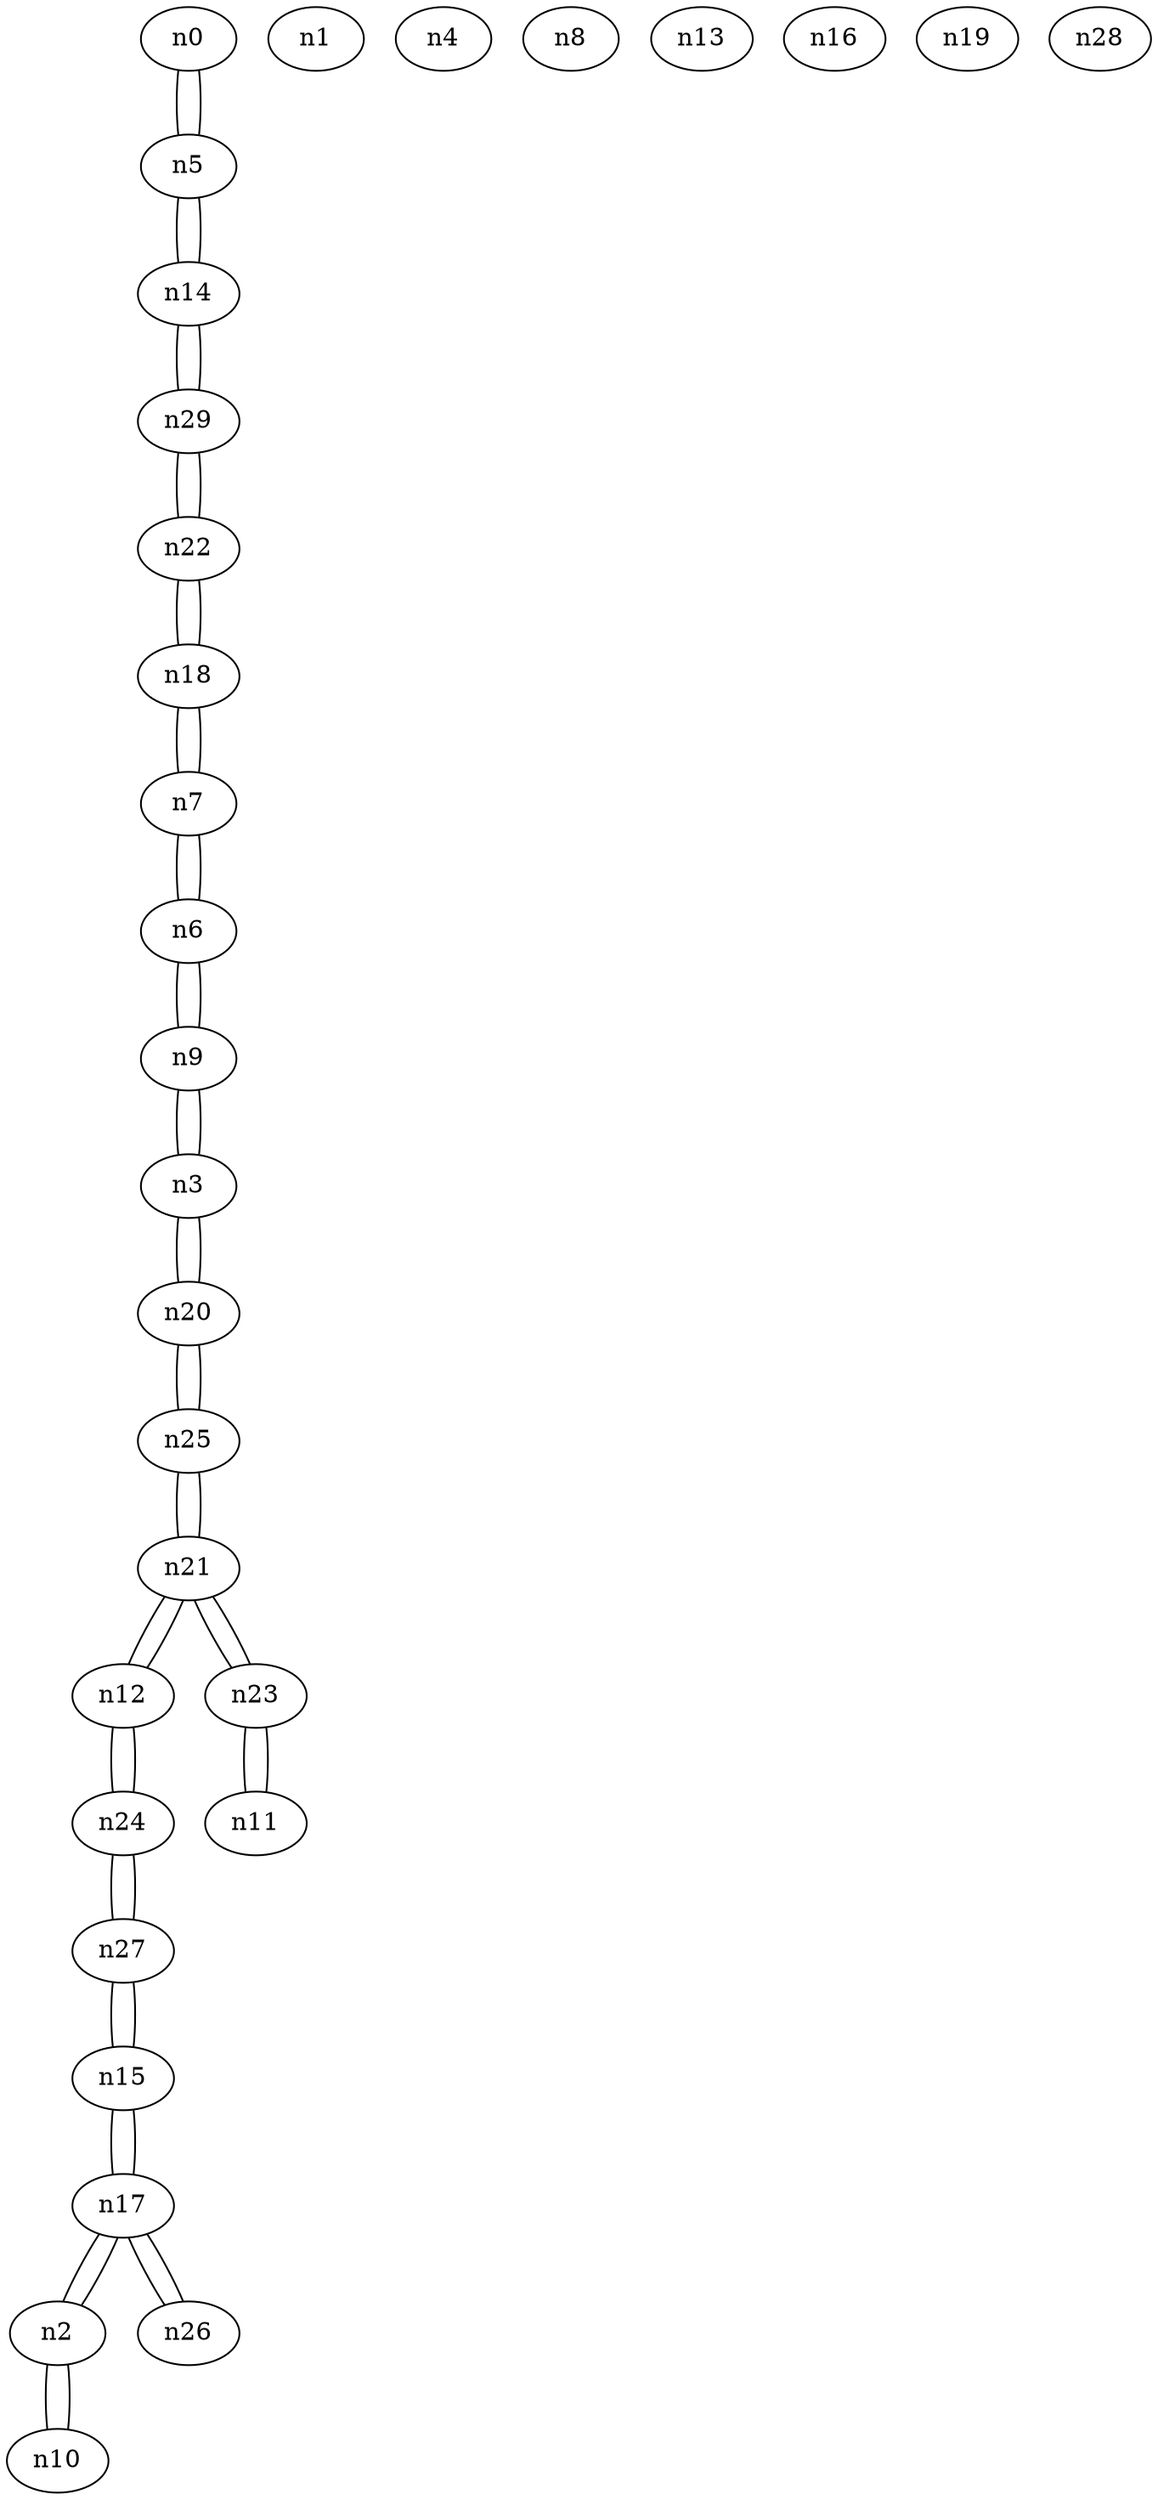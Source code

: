 graph {
n0;
n1;
n2;
n3;
n4;
n5;
n6;
n7;
n8;
n9;
n10;
n11;
n12;
n13;
n14;
n15;
n16;
n17;
n18;
n19;
n20;
n21;
n22;
n23;
n24;
n25;
n26;
n27;
n28;
n29;
n0 -- n5;
n2 -- n17;
n2 -- n10;
n3 -- n9;
n3 -- n20;
n5 -- n0;
n5 -- n14;
n6 -- n9;
n6 -- n7;
n7 -- n6;
n7 -- n18;
n9 -- n3;
n9 -- n6;
n10 -- n2;
n11 -- n23;
n12 -- n21;
n12 -- n24;
n14 -- n29;
n14 -- n5;
n15 -- n27;
n15 -- n17;
n17 -- n15;
n17 -- n2;
n17 -- n26;
n18 -- n22;
n18 -- n7;
n20 -- n3;
n20 -- n25;
n21 -- n12;
n21 -- n23;
n21 -- n25;
n22 -- n29;
n22 -- n18;
n23 -- n21;
n23 -- n11;
n24 -- n12;
n24 -- n27;
n25 -- n21;
n25 -- n20;
n26 -- n17;
n27 -- n24;
n27 -- n15;
n29 -- n22;
n29 -- n14;
}
